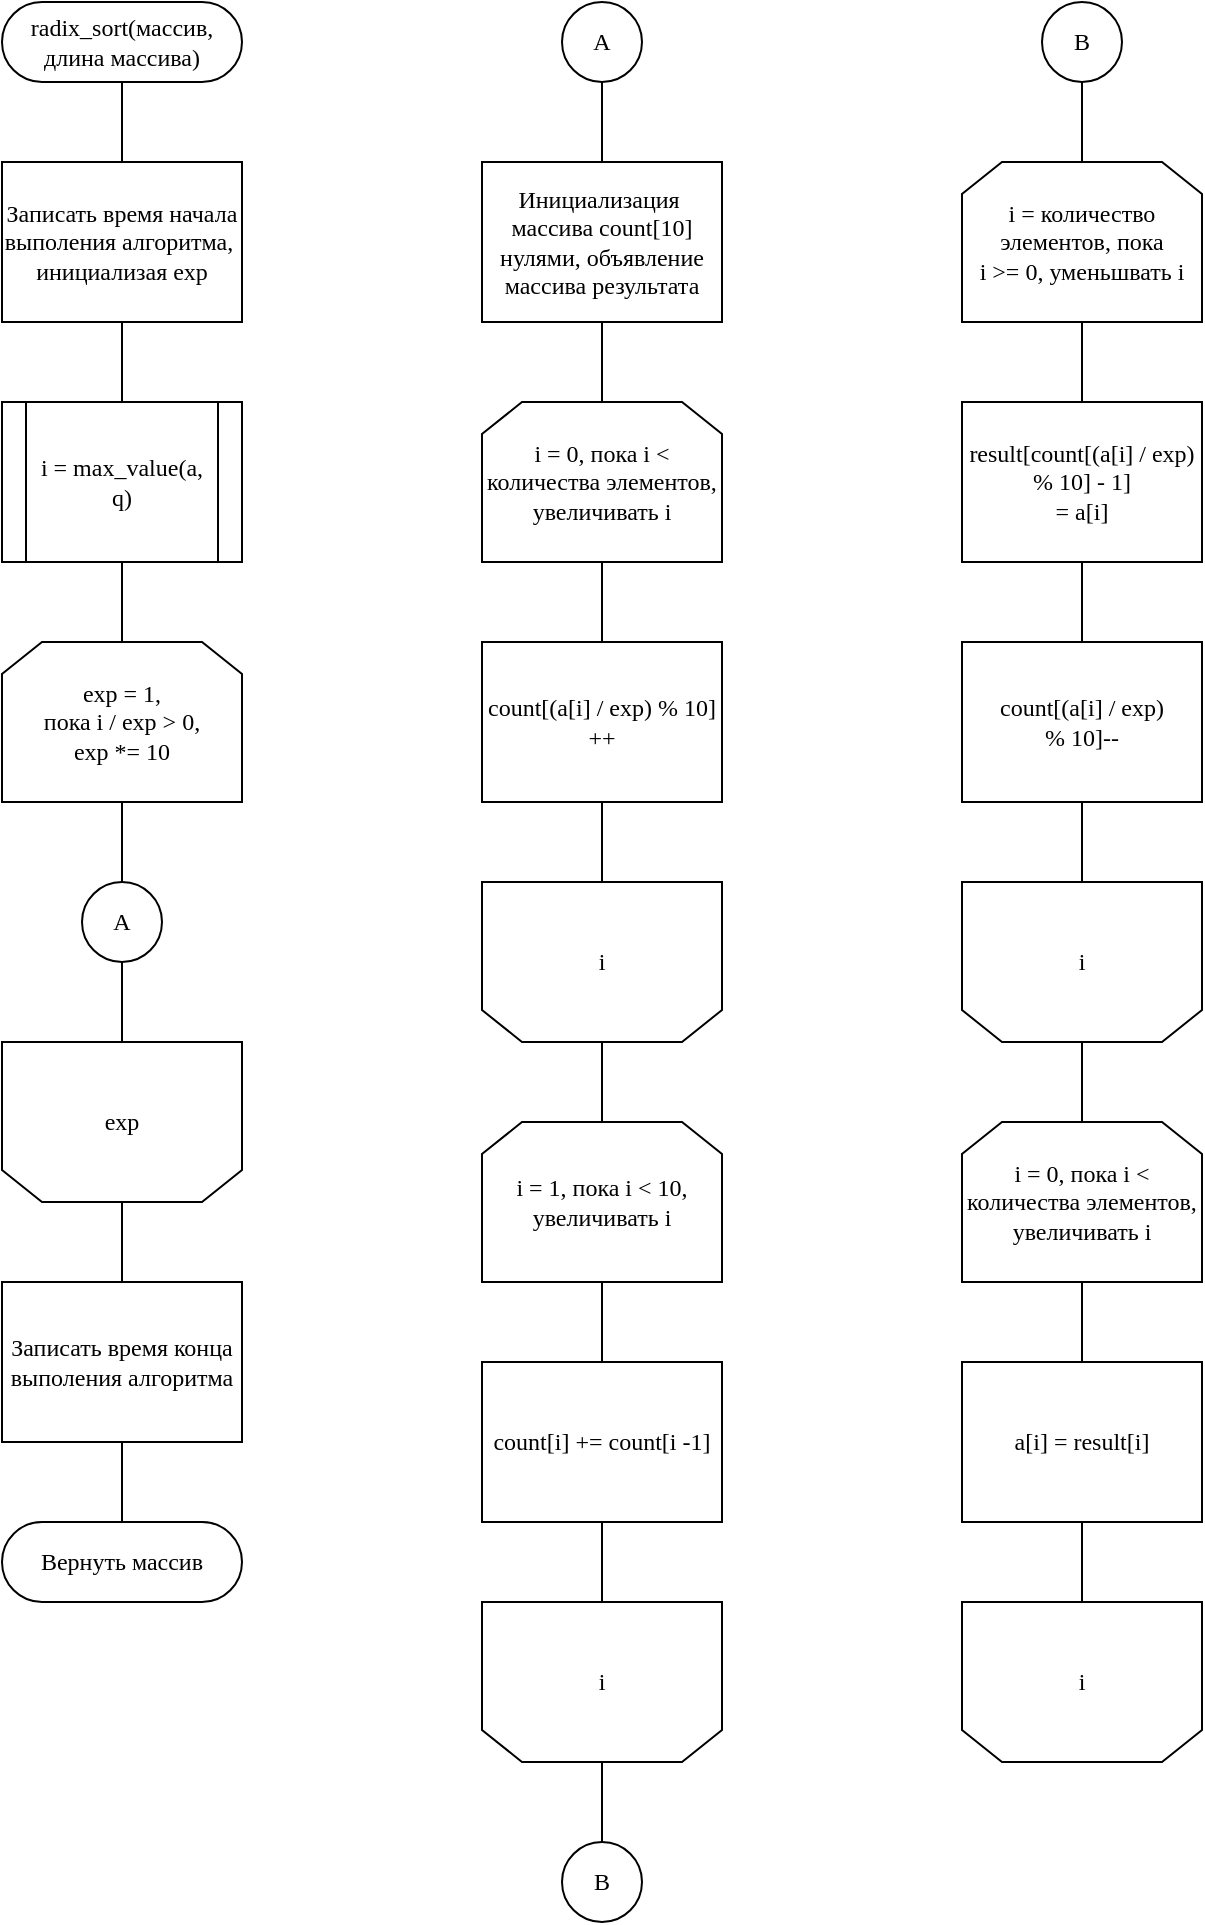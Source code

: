 <mxfile version="24.0.4" type="device">
  <diagram name="Страница — 1" id="f5qaqixOcX6vG_OhwR0j">
    <mxGraphModel dx="1444" dy="929" grid="1" gridSize="10" guides="1" tooltips="1" connect="1" arrows="1" fold="1" page="1" pageScale="1" pageWidth="649" pageHeight="1011" math="0" shadow="0">
      <root>
        <mxCell id="0" />
        <mxCell id="1" parent="0" />
        <mxCell id="IjKXMDxGVLM-X3WJk7MZ-6" style="edgeStyle=orthogonalEdgeStyle;rounded=0;orthogonalLoop=1;jettySize=auto;html=1;exitX=0.5;exitY=0.5;exitDx=0;exitDy=20;exitPerimeter=0;entryX=0.5;entryY=0;entryDx=0;entryDy=0;endArrow=none;endFill=0;fontFamily=Times New Roman;" parent="1" source="IjKXMDxGVLM-X3WJk7MZ-2" target="IjKXMDxGVLM-X3WJk7MZ-5" edge="1">
          <mxGeometry relative="1" as="geometry" />
        </mxCell>
        <mxCell id="IjKXMDxGVLM-X3WJk7MZ-2" value="radix_sort(массив, длина массива)" style="html=1;dashed=0;whiteSpace=wrap;shape=mxgraph.dfd.start;fontFamily=Times New Roman;" parent="1" vertex="1">
          <mxGeometry x="40" width="120" height="40" as="geometry" />
        </mxCell>
        <mxCell id="IjKXMDxGVLM-X3WJk7MZ-21" style="edgeStyle=orthogonalEdgeStyle;rounded=0;orthogonalLoop=1;jettySize=auto;html=1;exitX=0.5;exitY=1;exitDx=0;exitDy=0;entryX=0.5;entryY=0;entryDx=0;entryDy=0;endArrow=none;endFill=0;fontFamily=Times New Roman;" parent="1" source="IjKXMDxGVLM-X3WJk7MZ-3" target="IjKXMDxGVLM-X3WJk7MZ-8" edge="1">
          <mxGeometry relative="1" as="geometry" />
        </mxCell>
        <mxCell id="IjKXMDxGVLM-X3WJk7MZ-3" value="&lt;div&gt;i = max_value(a, q)&lt;/div&gt;" style="shape=process;whiteSpace=wrap;html=1;backgroundOutline=1;fontFamily=Times New Roman;" parent="1" vertex="1">
          <mxGeometry x="40" y="200" width="120" height="80" as="geometry" />
        </mxCell>
        <mxCell id="IjKXMDxGVLM-X3WJk7MZ-7" style="edgeStyle=orthogonalEdgeStyle;rounded=0;orthogonalLoop=1;jettySize=auto;html=1;exitX=0.5;exitY=1;exitDx=0;exitDy=0;entryX=0.5;entryY=0;entryDx=0;entryDy=0;endArrow=none;endFill=0;fontFamily=Times New Roman;" parent="1" source="IjKXMDxGVLM-X3WJk7MZ-5" target="IjKXMDxGVLM-X3WJk7MZ-3" edge="1">
          <mxGeometry relative="1" as="geometry" />
        </mxCell>
        <mxCell id="IjKXMDxGVLM-X3WJk7MZ-5" value="Записать время начала выполения алгоритма,&amp;nbsp;&lt;br&gt;&lt;span style=&quot;&quot;&gt;инициализая exp&lt;/span&gt;" style="rounded=0;whiteSpace=wrap;html=1;fontFamily=Times New Roman;" parent="1" vertex="1">
          <mxGeometry x="40" y="80" width="120" height="80" as="geometry" />
        </mxCell>
        <mxCell id="IjKXMDxGVLM-X3WJk7MZ-23" style="edgeStyle=orthogonalEdgeStyle;rounded=0;orthogonalLoop=1;jettySize=auto;html=1;exitX=0.5;exitY=1;exitDx=0;exitDy=0;entryX=0.5;entryY=0;entryDx=0;entryDy=0;endArrow=none;endFill=0;fontFamily=Times New Roman;" parent="1" source="IjKXMDxGVLM-X3WJk7MZ-8" target="IjKXMDxGVLM-X3WJk7MZ-10" edge="1">
          <mxGeometry relative="1" as="geometry" />
        </mxCell>
        <mxCell id="IjKXMDxGVLM-X3WJk7MZ-8" value="exp = 1,&lt;br&gt;пока i&amp;nbsp;/ exp &amp;gt; 0,&lt;div&gt;exp *= 10&lt;/div&gt;" style="shape=loopLimit;whiteSpace=wrap;html=1;fontFamily=Times New Roman;" parent="1" vertex="1">
          <mxGeometry x="40" y="320" width="120" height="80" as="geometry" />
        </mxCell>
        <mxCell id="IjKXMDxGVLM-X3WJk7MZ-25" style="edgeStyle=orthogonalEdgeStyle;rounded=0;orthogonalLoop=1;jettySize=auto;html=1;exitX=0.5;exitY=0;exitDx=0;exitDy=0;entryX=0.5;entryY=0;entryDx=0;entryDy=0;endArrow=none;endFill=0;fontFamily=Times New Roman;" parent="1" source="IjKXMDxGVLM-X3WJk7MZ-9" target="IjKXMDxGVLM-X3WJk7MZ-11" edge="1">
          <mxGeometry relative="1" as="geometry" />
        </mxCell>
        <mxCell id="IjKXMDxGVLM-X3WJk7MZ-9" value="exp" style="shape=loopLimit;whiteSpace=wrap;html=1;direction=west;fontFamily=Times New Roman;" parent="1" vertex="1">
          <mxGeometry x="40" y="520" width="120" height="80" as="geometry" />
        </mxCell>
        <mxCell id="IjKXMDxGVLM-X3WJk7MZ-64" style="edgeStyle=orthogonalEdgeStyle;rounded=0;orthogonalLoop=1;jettySize=auto;html=1;exitX=0.5;exitY=1;exitDx=0;exitDy=0;entryX=0.5;entryY=0;entryDx=0;entryDy=0;endArrow=none;endFill=0;fontFamily=Times New Roman;" parent="1" source="IjKXMDxGVLM-X3WJk7MZ-10" edge="1">
          <mxGeometry relative="1" as="geometry">
            <mxPoint x="100" y="520" as="targetPoint" />
          </mxGeometry>
        </mxCell>
        <mxCell id="IjKXMDxGVLM-X3WJk7MZ-10" value="A" style="ellipse;whiteSpace=wrap;html=1;aspect=fixed;fontFamily=Times New Roman;" parent="1" vertex="1">
          <mxGeometry x="80" y="440" width="40" height="40" as="geometry" />
        </mxCell>
        <mxCell id="IjKXMDxGVLM-X3WJk7MZ-11" value="Записать время конца выполения алгоритма" style="rounded=0;whiteSpace=wrap;html=1;fontFamily=Times New Roman;" parent="1" vertex="1">
          <mxGeometry x="40" y="640" width="120" height="80" as="geometry" />
        </mxCell>
        <mxCell id="IjKXMDxGVLM-X3WJk7MZ-12" value="Вернуть массив" style="html=1;dashed=0;whiteSpace=wrap;shape=mxgraph.dfd.start;fontFamily=Times New Roman;" parent="1" vertex="1">
          <mxGeometry x="40" y="760" width="120" height="40" as="geometry" />
        </mxCell>
        <mxCell id="IjKXMDxGVLM-X3WJk7MZ-47" style="edgeStyle=orthogonalEdgeStyle;rounded=0;orthogonalLoop=1;jettySize=auto;html=1;exitX=0.5;exitY=1;exitDx=0;exitDy=0;entryX=0.5;entryY=0;entryDx=0;entryDy=0;endArrow=none;endFill=0;fontFamily=Times New Roman;" parent="1" source="IjKXMDxGVLM-X3WJk7MZ-15" target="IjKXMDxGVLM-X3WJk7MZ-17" edge="1">
          <mxGeometry relative="1" as="geometry" />
        </mxCell>
        <mxCell id="IjKXMDxGVLM-X3WJk7MZ-15" value="A" style="ellipse;whiteSpace=wrap;html=1;aspect=fixed;fontFamily=Times New Roman;" parent="1" vertex="1">
          <mxGeometry x="320" width="40" height="40" as="geometry" />
        </mxCell>
        <mxCell id="IjKXMDxGVLM-X3WJk7MZ-55" style="edgeStyle=orthogonalEdgeStyle;rounded=0;orthogonalLoop=1;jettySize=auto;html=1;exitX=0.5;exitY=1;exitDx=0;exitDy=0;entryX=0.5;entryY=0;entryDx=0;entryDy=0;endArrow=none;endFill=0;fontFamily=Times New Roman;" parent="1" source="IjKXMDxGVLM-X3WJk7MZ-16" target="IjKXMDxGVLM-X3WJk7MZ-35" edge="1">
          <mxGeometry relative="1" as="geometry" />
        </mxCell>
        <mxCell id="IjKXMDxGVLM-X3WJk7MZ-16" value="B" style="ellipse;whiteSpace=wrap;html=1;aspect=fixed;fontFamily=Times New Roman;" parent="1" vertex="1">
          <mxGeometry x="560" width="40" height="40" as="geometry" />
        </mxCell>
        <mxCell id="IjKXMDxGVLM-X3WJk7MZ-48" style="edgeStyle=orthogonalEdgeStyle;rounded=0;orthogonalLoop=1;jettySize=auto;html=1;exitX=0.5;exitY=1;exitDx=0;exitDy=0;entryX=0.5;entryY=0;entryDx=0;entryDy=0;endArrow=none;endFill=0;fontFamily=Times New Roman;" parent="1" source="IjKXMDxGVLM-X3WJk7MZ-17" target="IjKXMDxGVLM-X3WJk7MZ-27" edge="1">
          <mxGeometry relative="1" as="geometry" />
        </mxCell>
        <mxCell id="IjKXMDxGVLM-X3WJk7MZ-17" value="Инициализация&amp;nbsp; массива count[10] нулями, объявление массива результата" style="rounded=0;whiteSpace=wrap;html=1;fontFamily=Times New Roman;" parent="1" vertex="1">
          <mxGeometry x="280" y="80" width="120" height="80" as="geometry" />
        </mxCell>
        <mxCell id="IjKXMDxGVLM-X3WJk7MZ-26" style="edgeStyle=orthogonalEdgeStyle;rounded=0;orthogonalLoop=1;jettySize=auto;html=1;exitX=0.5;exitY=1;exitDx=0;exitDy=0;entryX=0.5;entryY=0.5;entryDx=0;entryDy=-20;entryPerimeter=0;endArrow=none;endFill=0;fontFamily=Times New Roman;" parent="1" source="IjKXMDxGVLM-X3WJk7MZ-11" target="IjKXMDxGVLM-X3WJk7MZ-12" edge="1">
          <mxGeometry relative="1" as="geometry" />
        </mxCell>
        <mxCell id="IjKXMDxGVLM-X3WJk7MZ-49" style="edgeStyle=orthogonalEdgeStyle;rounded=0;orthogonalLoop=1;jettySize=auto;html=1;exitX=0.5;exitY=1;exitDx=0;exitDy=0;entryX=0.5;entryY=0;entryDx=0;entryDy=0;endArrow=none;endFill=0;fontFamily=Times New Roman;" parent="1" source="IjKXMDxGVLM-X3WJk7MZ-27" target="IjKXMDxGVLM-X3WJk7MZ-36" edge="1">
          <mxGeometry relative="1" as="geometry" />
        </mxCell>
        <mxCell id="IjKXMDxGVLM-X3WJk7MZ-27" value="i = 0, пока i &amp;lt; количества элементов, увеличивать i" style="shape=loopLimit;whiteSpace=wrap;html=1;fontFamily=Times New Roman;" parent="1" vertex="1">
          <mxGeometry x="280" y="200" width="120" height="80" as="geometry" />
        </mxCell>
        <mxCell id="IjKXMDxGVLM-X3WJk7MZ-52" style="edgeStyle=orthogonalEdgeStyle;rounded=0;orthogonalLoop=1;jettySize=auto;html=1;exitX=0.5;exitY=1;exitDx=0;exitDy=0;entryX=0.5;entryY=0;entryDx=0;entryDy=0;endArrow=none;endFill=0;fontFamily=Times New Roman;" parent="1" source="IjKXMDxGVLM-X3WJk7MZ-34" target="IjKXMDxGVLM-X3WJk7MZ-37" edge="1">
          <mxGeometry relative="1" as="geometry" />
        </mxCell>
        <mxCell id="IjKXMDxGVLM-X3WJk7MZ-34" value="i = 1, пока i &amp;lt; 10, увеличивать i" style="shape=loopLimit;whiteSpace=wrap;html=1;fontFamily=Times New Roman;" parent="1" vertex="1">
          <mxGeometry x="280" y="560" width="120" height="80" as="geometry" />
        </mxCell>
        <mxCell id="IjKXMDxGVLM-X3WJk7MZ-56" style="edgeStyle=orthogonalEdgeStyle;rounded=0;orthogonalLoop=1;jettySize=auto;html=1;exitX=0.5;exitY=1;exitDx=0;exitDy=0;entryX=0.5;entryY=0;entryDx=0;entryDy=0;endArrow=none;endFill=0;fontFamily=Times New Roman;" parent="1" source="IjKXMDxGVLM-X3WJk7MZ-35" target="IjKXMDxGVLM-X3WJk7MZ-38" edge="1">
          <mxGeometry relative="1" as="geometry" />
        </mxCell>
        <mxCell id="IjKXMDxGVLM-X3WJk7MZ-35" value="i = количество элементов, пока &lt;br&gt;i &amp;gt;= 0, уменьшвать i" style="shape=loopLimit;whiteSpace=wrap;html=1;fontFamily=Times New Roman;" parent="1" vertex="1">
          <mxGeometry x="520" y="80" width="120" height="80" as="geometry" />
        </mxCell>
        <mxCell id="IjKXMDxGVLM-X3WJk7MZ-50" style="edgeStyle=orthogonalEdgeStyle;rounded=0;orthogonalLoop=1;jettySize=auto;html=1;exitX=0.5;exitY=1;exitDx=0;exitDy=0;entryX=0.5;entryY=1;entryDx=0;entryDy=0;endArrow=none;endFill=0;fontFamily=Times New Roman;" parent="1" source="IjKXMDxGVLM-X3WJk7MZ-36" target="IjKXMDxGVLM-X3WJk7MZ-40" edge="1">
          <mxGeometry relative="1" as="geometry" />
        </mxCell>
        <mxCell id="IjKXMDxGVLM-X3WJk7MZ-36" value="count[(a[i] / exp) % 10] ++" style="rounded=0;whiteSpace=wrap;html=1;fontFamily=Times New Roman;" parent="1" vertex="1">
          <mxGeometry x="280" y="320" width="120" height="80" as="geometry" />
        </mxCell>
        <mxCell id="IjKXMDxGVLM-X3WJk7MZ-53" style="edgeStyle=orthogonalEdgeStyle;rounded=0;orthogonalLoop=1;jettySize=auto;html=1;exitX=0.5;exitY=1;exitDx=0;exitDy=0;entryX=0.5;entryY=1;entryDx=0;entryDy=0;endArrow=none;endFill=0;fontFamily=Times New Roman;" parent="1" source="IjKXMDxGVLM-X3WJk7MZ-37" target="IjKXMDxGVLM-X3WJk7MZ-41" edge="1">
          <mxGeometry relative="1" as="geometry" />
        </mxCell>
        <mxCell id="IjKXMDxGVLM-X3WJk7MZ-37" value="count[i] += count[i -1]" style="rounded=0;whiteSpace=wrap;html=1;fontFamily=Times New Roman;" parent="1" vertex="1">
          <mxGeometry x="280" y="680" width="120" height="80" as="geometry" />
        </mxCell>
        <mxCell id="IjKXMDxGVLM-X3WJk7MZ-57" style="edgeStyle=orthogonalEdgeStyle;rounded=0;orthogonalLoop=1;jettySize=auto;html=1;exitX=0.5;exitY=1;exitDx=0;exitDy=0;entryX=0.5;entryY=0;entryDx=0;entryDy=0;endArrow=none;endFill=0;fontFamily=Times New Roman;" parent="1" source="IjKXMDxGVLM-X3WJk7MZ-38" target="IjKXMDxGVLM-X3WJk7MZ-39" edge="1">
          <mxGeometry relative="1" as="geometry" />
        </mxCell>
        <mxCell id="IjKXMDxGVLM-X3WJk7MZ-38" value="result[count[(a[i] / exp) % 10] - 1]&lt;br&gt;= a[i]" style="rounded=0;whiteSpace=wrap;html=1;fontFamily=Times New Roman;" parent="1" vertex="1">
          <mxGeometry x="520" y="200" width="120" height="80" as="geometry" />
        </mxCell>
        <mxCell id="IjKXMDxGVLM-X3WJk7MZ-58" style="edgeStyle=orthogonalEdgeStyle;rounded=0;orthogonalLoop=1;jettySize=auto;html=1;exitX=0.5;exitY=1;exitDx=0;exitDy=0;entryX=0.5;entryY=1;entryDx=0;entryDy=0;endArrow=none;endFill=0;fontFamily=Times New Roman;" parent="1" source="IjKXMDxGVLM-X3WJk7MZ-39" target="IjKXMDxGVLM-X3WJk7MZ-42" edge="1">
          <mxGeometry relative="1" as="geometry" />
        </mxCell>
        <mxCell id="IjKXMDxGVLM-X3WJk7MZ-39" value="count[(a[i] / exp)&lt;br&gt;% 10]--" style="rounded=0;whiteSpace=wrap;html=1;fontFamily=Times New Roman;" parent="1" vertex="1">
          <mxGeometry x="520" y="320" width="120" height="80" as="geometry" />
        </mxCell>
        <mxCell id="IjKXMDxGVLM-X3WJk7MZ-51" style="edgeStyle=orthogonalEdgeStyle;rounded=0;orthogonalLoop=1;jettySize=auto;html=1;exitX=0.5;exitY=0;exitDx=0;exitDy=0;entryX=0.5;entryY=0;entryDx=0;entryDy=0;endArrow=none;endFill=0;fontFamily=Times New Roman;" parent="1" source="IjKXMDxGVLM-X3WJk7MZ-40" target="IjKXMDxGVLM-X3WJk7MZ-34" edge="1">
          <mxGeometry relative="1" as="geometry" />
        </mxCell>
        <mxCell id="IjKXMDxGVLM-X3WJk7MZ-40" value="i" style="shape=loopLimit;whiteSpace=wrap;html=1;direction=west;fontFamily=Times New Roman;" parent="1" vertex="1">
          <mxGeometry x="280" y="440" width="120" height="80" as="geometry" />
        </mxCell>
        <mxCell id="IjKXMDxGVLM-X3WJk7MZ-54" style="edgeStyle=orthogonalEdgeStyle;rounded=0;orthogonalLoop=1;jettySize=auto;html=1;exitX=0.5;exitY=0;exitDx=0;exitDy=0;entryX=0.5;entryY=0;entryDx=0;entryDy=0;endArrow=none;endFill=0;fontFamily=Times New Roman;" parent="1" source="IjKXMDxGVLM-X3WJk7MZ-41" target="IjKXMDxGVLM-X3WJk7MZ-46" edge="1">
          <mxGeometry relative="1" as="geometry" />
        </mxCell>
        <mxCell id="IjKXMDxGVLM-X3WJk7MZ-41" value="i" style="shape=loopLimit;whiteSpace=wrap;html=1;direction=west;fontFamily=Times New Roman;" parent="1" vertex="1">
          <mxGeometry x="280" y="800" width="120" height="80" as="geometry" />
        </mxCell>
        <mxCell id="IjKXMDxGVLM-X3WJk7MZ-59" style="edgeStyle=orthogonalEdgeStyle;rounded=0;orthogonalLoop=1;jettySize=auto;html=1;exitX=0.5;exitY=0;exitDx=0;exitDy=0;entryX=0.5;entryY=0;entryDx=0;entryDy=0;endArrow=none;endFill=0;fontFamily=Times New Roman;" parent="1" source="IjKXMDxGVLM-X3WJk7MZ-42" target="IjKXMDxGVLM-X3WJk7MZ-43" edge="1">
          <mxGeometry relative="1" as="geometry" />
        </mxCell>
        <mxCell id="IjKXMDxGVLM-X3WJk7MZ-42" value="i" style="shape=loopLimit;whiteSpace=wrap;html=1;direction=west;fontFamily=Times New Roman;" parent="1" vertex="1">
          <mxGeometry x="520" y="440" width="120" height="80" as="geometry" />
        </mxCell>
        <mxCell id="IjKXMDxGVLM-X3WJk7MZ-60" style="edgeStyle=orthogonalEdgeStyle;rounded=0;orthogonalLoop=1;jettySize=auto;html=1;exitX=0.5;exitY=1;exitDx=0;exitDy=0;entryX=0.5;entryY=0;entryDx=0;entryDy=0;endArrow=none;endFill=0;fontFamily=Times New Roman;" parent="1" source="IjKXMDxGVLM-X3WJk7MZ-43" target="IjKXMDxGVLM-X3WJk7MZ-44" edge="1">
          <mxGeometry relative="1" as="geometry" />
        </mxCell>
        <mxCell id="IjKXMDxGVLM-X3WJk7MZ-43" value="i = 0, пока i &amp;lt; количества элементов, увеличивать i" style="shape=loopLimit;whiteSpace=wrap;html=1;fontFamily=Times New Roman;" parent="1" vertex="1">
          <mxGeometry x="520" y="560" width="120" height="80" as="geometry" />
        </mxCell>
        <mxCell id="IjKXMDxGVLM-X3WJk7MZ-61" style="edgeStyle=orthogonalEdgeStyle;rounded=0;orthogonalLoop=1;jettySize=auto;html=1;exitX=0.5;exitY=1;exitDx=0;exitDy=0;entryX=0.5;entryY=1;entryDx=0;entryDy=0;endArrow=none;endFill=0;fontFamily=Times New Roman;" parent="1" source="IjKXMDxGVLM-X3WJk7MZ-44" target="IjKXMDxGVLM-X3WJk7MZ-45" edge="1">
          <mxGeometry relative="1" as="geometry" />
        </mxCell>
        <mxCell id="IjKXMDxGVLM-X3WJk7MZ-44" value="a[i] = result[i]" style="rounded=0;whiteSpace=wrap;html=1;fontFamily=Times New Roman;" parent="1" vertex="1">
          <mxGeometry x="520" y="680" width="120" height="80" as="geometry" />
        </mxCell>
        <mxCell id="IjKXMDxGVLM-X3WJk7MZ-45" value="i" style="shape=loopLimit;whiteSpace=wrap;html=1;direction=west;fontFamily=Times New Roman;" parent="1" vertex="1">
          <mxGeometry x="520" y="800" width="120" height="80" as="geometry" />
        </mxCell>
        <mxCell id="IjKXMDxGVLM-X3WJk7MZ-46" value="B" style="ellipse;whiteSpace=wrap;html=1;aspect=fixed;fontFamily=Times New Roman;" parent="1" vertex="1">
          <mxGeometry x="320" y="920" width="40" height="40" as="geometry" />
        </mxCell>
      </root>
    </mxGraphModel>
  </diagram>
</mxfile>
